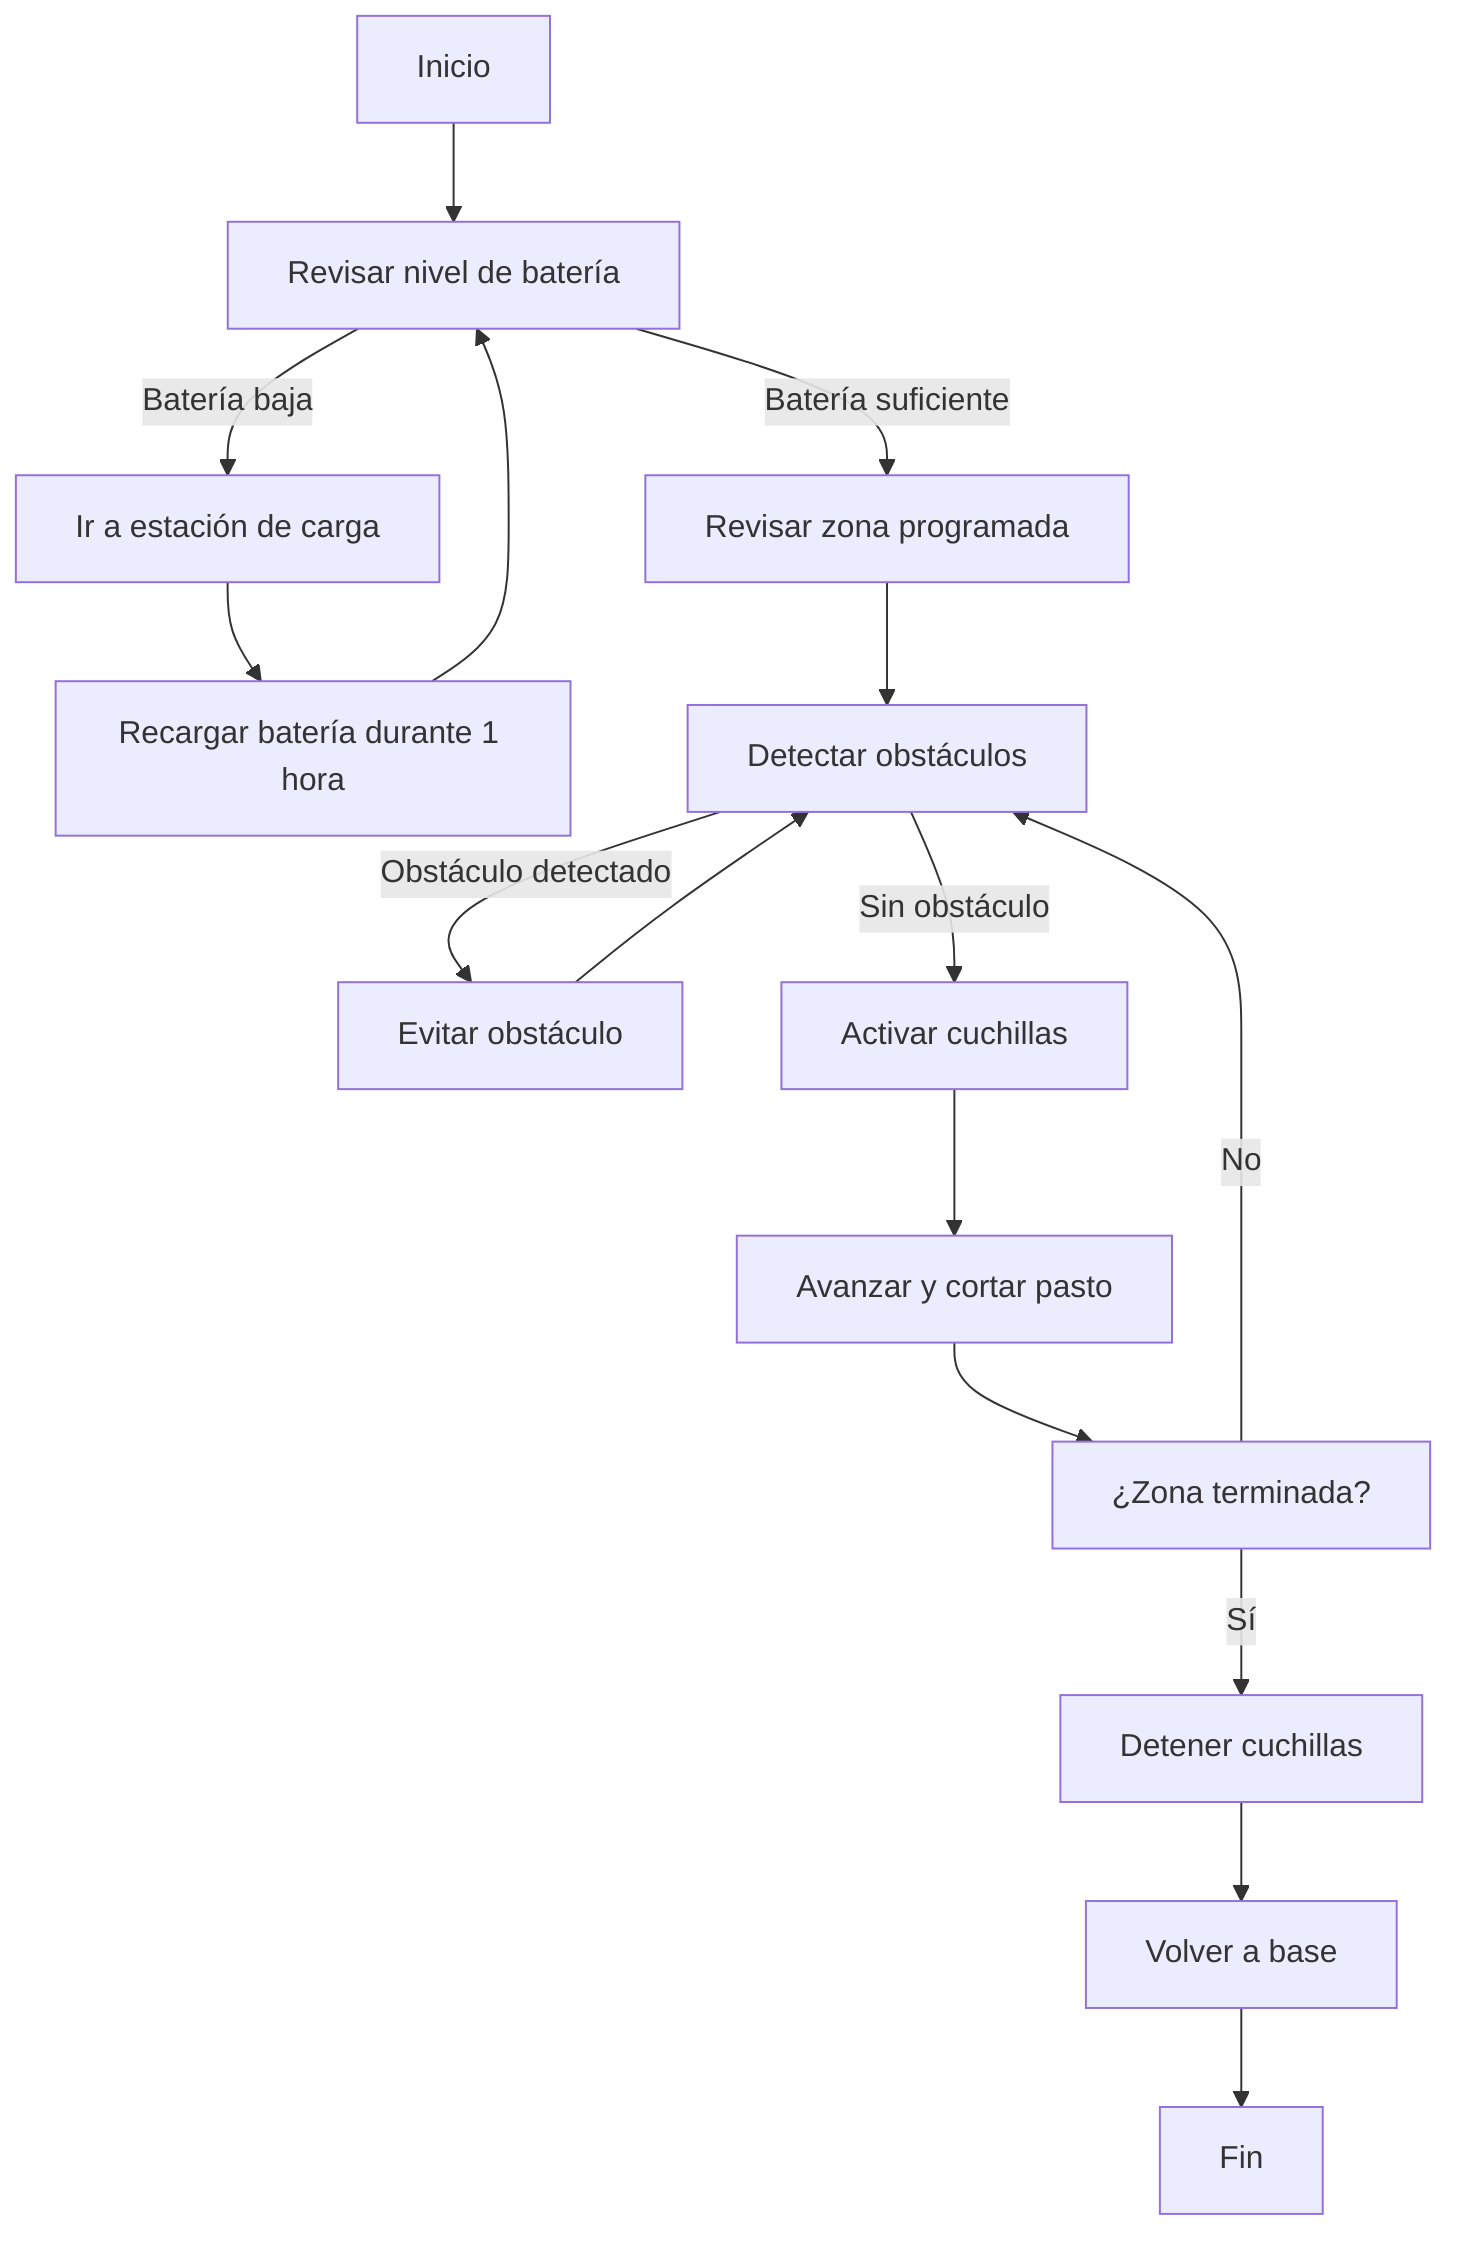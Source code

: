 flowchart TD
    A[Inicio] --> B[Revisar nivel de batería]
    B -->|Batería baja| C[Ir a estación de carga]
    C --> D[Recargar batería durante 1 hora]
    D --> B
    B -->|Batería suficiente| E[Revisar zona programada]
    E --> F[Detectar obstáculos]
    F -->|Obstáculo detectado| G[Evitar obstáculo]
    G --> F
    F -->|Sin obstáculo| H[Activar cuchillas]
    H --> I[Avanzar y cortar pasto]
    I --> J[¿Zona terminada?]
    J -- No --> F
    J -- Sí --> K[Detener cuchillas]
    K --> L[Volver a base]
    L --> M[Fin]